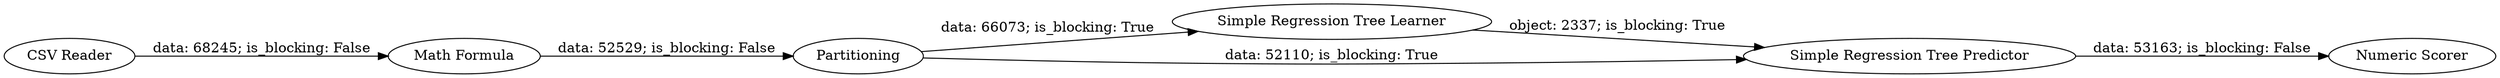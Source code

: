 digraph {
	"7383356226034893067_14" [label="Math Formula"]
	"7383356226034893067_11" [label="Simple Regression Tree Learner"]
	"7383356226034893067_3" [label=Partitioning]
	"7383356226034893067_12" [label="Simple Regression Tree Predictor"]
	"7383356226034893067_1" [label="CSV Reader"]
	"7383356226034893067_13" [label="Numeric Scorer"]
	"7383356226034893067_14" -> "7383356226034893067_3" [label="data: 52529; is_blocking: False"]
	"7383356226034893067_3" -> "7383356226034893067_12" [label="data: 52110; is_blocking: True"]
	"7383356226034893067_11" -> "7383356226034893067_12" [label="object: 2337; is_blocking: True"]
	"7383356226034893067_12" -> "7383356226034893067_13" [label="data: 53163; is_blocking: False"]
	"7383356226034893067_3" -> "7383356226034893067_11" [label="data: 66073; is_blocking: True"]
	"7383356226034893067_1" -> "7383356226034893067_14" [label="data: 68245; is_blocking: False"]
	rankdir=LR
}
